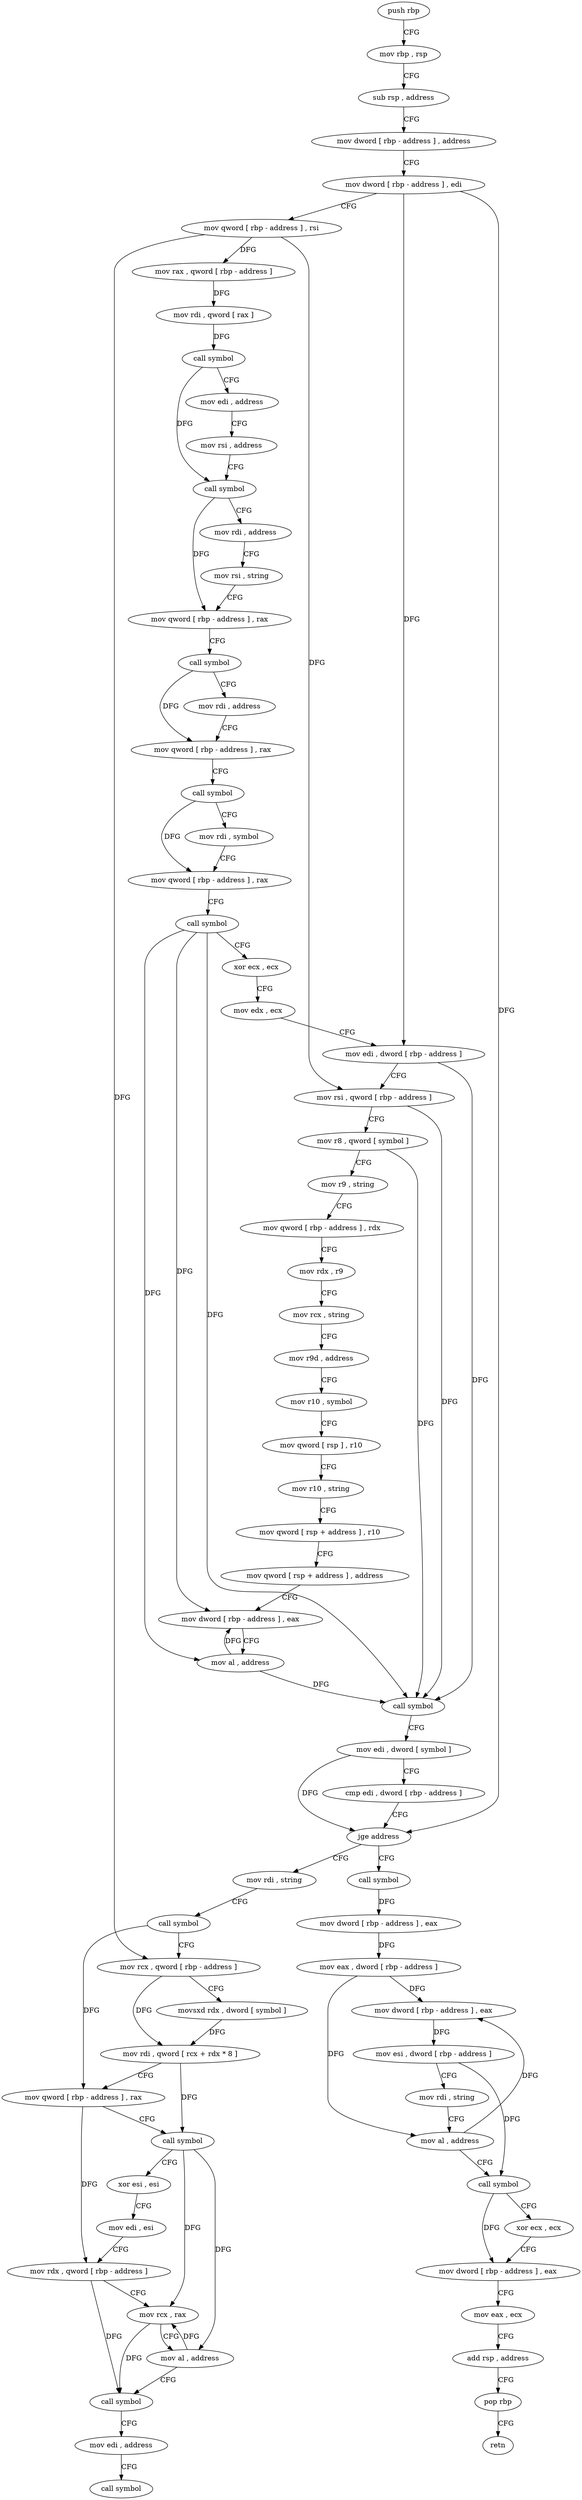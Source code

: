digraph "func" {
"4200128" [label = "push rbp" ]
"4200129" [label = "mov rbp , rsp" ]
"4200132" [label = "sub rsp , address" ]
"4200136" [label = "mov dword [ rbp - address ] , address" ]
"4200143" [label = "mov dword [ rbp - address ] , edi" ]
"4200146" [label = "mov qword [ rbp - address ] , rsi" ]
"4200150" [label = "mov rax , qword [ rbp - address ]" ]
"4200154" [label = "mov rdi , qword [ rax ]" ]
"4200157" [label = "call symbol" ]
"4200162" [label = "mov edi , address" ]
"4200167" [label = "mov rsi , address" ]
"4200177" [label = "call symbol" ]
"4200182" [label = "mov rdi , address" ]
"4200192" [label = "mov rsi , string" ]
"4200202" [label = "mov qword [ rbp - address ] , rax" ]
"4200206" [label = "call symbol" ]
"4200211" [label = "mov rdi , address" ]
"4200221" [label = "mov qword [ rbp - address ] , rax" ]
"4200225" [label = "call symbol" ]
"4200230" [label = "mov rdi , symbol" ]
"4200240" [label = "mov qword [ rbp - address ] , rax" ]
"4200244" [label = "call symbol" ]
"4200249" [label = "xor ecx , ecx" ]
"4200251" [label = "mov edx , ecx" ]
"4200253" [label = "mov edi , dword [ rbp - address ]" ]
"4200256" [label = "mov rsi , qword [ rbp - address ]" ]
"4200260" [label = "mov r8 , qword [ symbol ]" ]
"4200268" [label = "mov r9 , string" ]
"4200278" [label = "mov qword [ rbp - address ] , rdx" ]
"4200282" [label = "mov rdx , r9" ]
"4200285" [label = "mov rcx , string" ]
"4200295" [label = "mov r9d , address" ]
"4200301" [label = "mov r10 , symbol" ]
"4200311" [label = "mov qword [ rsp ] , r10" ]
"4200315" [label = "mov r10 , string" ]
"4200325" [label = "mov qword [ rsp + address ] , r10" ]
"4200330" [label = "mov qword [ rsp + address ] , address" ]
"4200339" [label = "mov dword [ rbp - address ] , eax" ]
"4200342" [label = "mov al , address" ]
"4200344" [label = "call symbol" ]
"4200349" [label = "mov edi , dword [ symbol ]" ]
"4200356" [label = "cmp edi , dword [ rbp - address ]" ]
"4200359" [label = "jge address" ]
"4200433" [label = "call symbol" ]
"4200365" [label = "mov rdi , string" ]
"4200438" [label = "mov dword [ rbp - address ] , eax" ]
"4200441" [label = "mov eax , dword [ rbp - address ]" ]
"4200444" [label = "mov dword [ rbp - address ] , eax" ]
"4200447" [label = "mov esi , dword [ rbp - address ]" ]
"4200450" [label = "mov rdi , string" ]
"4200460" [label = "mov al , address" ]
"4200462" [label = "call symbol" ]
"4200467" [label = "xor ecx , ecx" ]
"4200469" [label = "mov dword [ rbp - address ] , eax" ]
"4200472" [label = "mov eax , ecx" ]
"4200474" [label = "add rsp , address" ]
"4200478" [label = "pop rbp" ]
"4200479" [label = "retn" ]
"4200375" [label = "call symbol" ]
"4200380" [label = "mov rcx , qword [ rbp - address ]" ]
"4200384" [label = "movsxd rdx , dword [ symbol ]" ]
"4200392" [label = "mov rdi , qword [ rcx + rdx * 8 ]" ]
"4200396" [label = "mov qword [ rbp - address ] , rax" ]
"4200400" [label = "call symbol" ]
"4200405" [label = "xor esi , esi" ]
"4200407" [label = "mov edi , esi" ]
"4200409" [label = "mov rdx , qword [ rbp - address ]" ]
"4200413" [label = "mov rcx , rax" ]
"4200416" [label = "mov al , address" ]
"4200418" [label = "call symbol" ]
"4200423" [label = "mov edi , address" ]
"4200428" [label = "call symbol" ]
"4200128" -> "4200129" [ label = "CFG" ]
"4200129" -> "4200132" [ label = "CFG" ]
"4200132" -> "4200136" [ label = "CFG" ]
"4200136" -> "4200143" [ label = "CFG" ]
"4200143" -> "4200146" [ label = "CFG" ]
"4200143" -> "4200253" [ label = "DFG" ]
"4200143" -> "4200359" [ label = "DFG" ]
"4200146" -> "4200150" [ label = "DFG" ]
"4200146" -> "4200256" [ label = "DFG" ]
"4200146" -> "4200380" [ label = "DFG" ]
"4200150" -> "4200154" [ label = "DFG" ]
"4200154" -> "4200157" [ label = "DFG" ]
"4200157" -> "4200162" [ label = "CFG" ]
"4200157" -> "4200177" [ label = "DFG" ]
"4200162" -> "4200167" [ label = "CFG" ]
"4200167" -> "4200177" [ label = "CFG" ]
"4200177" -> "4200182" [ label = "CFG" ]
"4200177" -> "4200202" [ label = "DFG" ]
"4200182" -> "4200192" [ label = "CFG" ]
"4200192" -> "4200202" [ label = "CFG" ]
"4200202" -> "4200206" [ label = "CFG" ]
"4200206" -> "4200211" [ label = "CFG" ]
"4200206" -> "4200221" [ label = "DFG" ]
"4200211" -> "4200221" [ label = "CFG" ]
"4200221" -> "4200225" [ label = "CFG" ]
"4200225" -> "4200230" [ label = "CFG" ]
"4200225" -> "4200240" [ label = "DFG" ]
"4200230" -> "4200240" [ label = "CFG" ]
"4200240" -> "4200244" [ label = "CFG" ]
"4200244" -> "4200249" [ label = "CFG" ]
"4200244" -> "4200339" [ label = "DFG" ]
"4200244" -> "4200342" [ label = "DFG" ]
"4200244" -> "4200344" [ label = "DFG" ]
"4200249" -> "4200251" [ label = "CFG" ]
"4200251" -> "4200253" [ label = "CFG" ]
"4200253" -> "4200256" [ label = "CFG" ]
"4200253" -> "4200344" [ label = "DFG" ]
"4200256" -> "4200260" [ label = "CFG" ]
"4200256" -> "4200344" [ label = "DFG" ]
"4200260" -> "4200268" [ label = "CFG" ]
"4200260" -> "4200344" [ label = "DFG" ]
"4200268" -> "4200278" [ label = "CFG" ]
"4200278" -> "4200282" [ label = "CFG" ]
"4200282" -> "4200285" [ label = "CFG" ]
"4200285" -> "4200295" [ label = "CFG" ]
"4200295" -> "4200301" [ label = "CFG" ]
"4200301" -> "4200311" [ label = "CFG" ]
"4200311" -> "4200315" [ label = "CFG" ]
"4200315" -> "4200325" [ label = "CFG" ]
"4200325" -> "4200330" [ label = "CFG" ]
"4200330" -> "4200339" [ label = "CFG" ]
"4200339" -> "4200342" [ label = "CFG" ]
"4200342" -> "4200344" [ label = "DFG" ]
"4200342" -> "4200339" [ label = "DFG" ]
"4200344" -> "4200349" [ label = "CFG" ]
"4200349" -> "4200356" [ label = "CFG" ]
"4200349" -> "4200359" [ label = "DFG" ]
"4200356" -> "4200359" [ label = "CFG" ]
"4200359" -> "4200433" [ label = "CFG" ]
"4200359" -> "4200365" [ label = "CFG" ]
"4200433" -> "4200438" [ label = "DFG" ]
"4200365" -> "4200375" [ label = "CFG" ]
"4200438" -> "4200441" [ label = "DFG" ]
"4200441" -> "4200444" [ label = "DFG" ]
"4200441" -> "4200460" [ label = "DFG" ]
"4200444" -> "4200447" [ label = "DFG" ]
"4200447" -> "4200450" [ label = "CFG" ]
"4200447" -> "4200462" [ label = "DFG" ]
"4200450" -> "4200460" [ label = "CFG" ]
"4200460" -> "4200462" [ label = "CFG" ]
"4200460" -> "4200444" [ label = "DFG" ]
"4200462" -> "4200467" [ label = "CFG" ]
"4200462" -> "4200469" [ label = "DFG" ]
"4200467" -> "4200469" [ label = "CFG" ]
"4200469" -> "4200472" [ label = "CFG" ]
"4200472" -> "4200474" [ label = "CFG" ]
"4200474" -> "4200478" [ label = "CFG" ]
"4200478" -> "4200479" [ label = "CFG" ]
"4200375" -> "4200380" [ label = "CFG" ]
"4200375" -> "4200396" [ label = "DFG" ]
"4200380" -> "4200384" [ label = "CFG" ]
"4200380" -> "4200392" [ label = "DFG" ]
"4200384" -> "4200392" [ label = "DFG" ]
"4200392" -> "4200396" [ label = "CFG" ]
"4200392" -> "4200400" [ label = "DFG" ]
"4200396" -> "4200400" [ label = "CFG" ]
"4200396" -> "4200409" [ label = "DFG" ]
"4200400" -> "4200405" [ label = "CFG" ]
"4200400" -> "4200413" [ label = "DFG" ]
"4200400" -> "4200416" [ label = "DFG" ]
"4200405" -> "4200407" [ label = "CFG" ]
"4200407" -> "4200409" [ label = "CFG" ]
"4200409" -> "4200413" [ label = "CFG" ]
"4200409" -> "4200418" [ label = "DFG" ]
"4200413" -> "4200416" [ label = "CFG" ]
"4200413" -> "4200418" [ label = "DFG" ]
"4200416" -> "4200418" [ label = "CFG" ]
"4200416" -> "4200413" [ label = "DFG" ]
"4200418" -> "4200423" [ label = "CFG" ]
"4200423" -> "4200428" [ label = "CFG" ]
}
